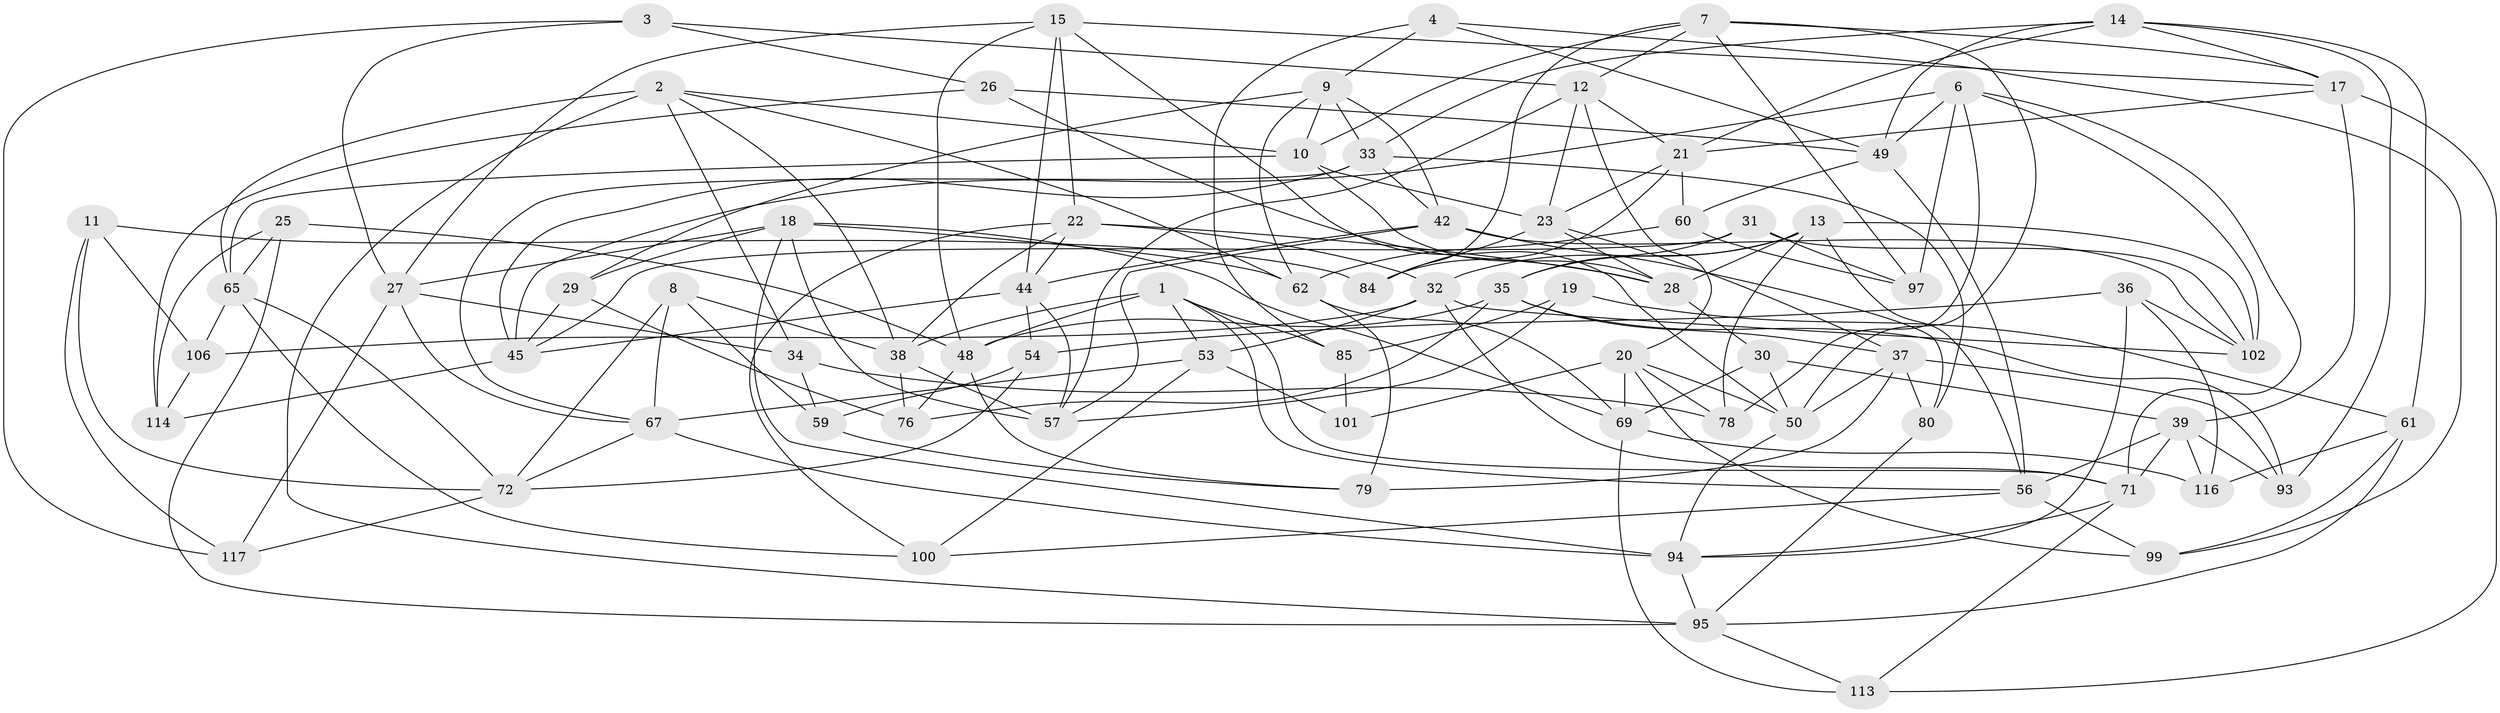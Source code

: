 // original degree distribution, {4: 1.0}
// Generated by graph-tools (version 1.1) at 2025/11/02/27/25 16:11:46]
// undirected, 74 vertices, 189 edges
graph export_dot {
graph [start="1"]
  node [color=gray90,style=filled];
  1 [super="+70"];
  2 [super="+5"];
  3;
  4;
  6 [super="+16"];
  7 [super="+83"];
  8;
  9 [super="+115"];
  10 [super="+73"];
  11;
  12 [super="+41"];
  13 [super="+40"];
  14 [super="+46"];
  15 [super="+47"];
  17 [super="+43"];
  18 [super="+24"];
  19;
  20 [super="+86"];
  21 [super="+58"];
  22 [super="+88"];
  23 [super="+51"];
  25;
  26;
  27 [super="+74"];
  28 [super="+87"];
  29;
  30;
  31;
  32 [super="+63"];
  33 [super="+96"];
  34;
  35 [super="+77"];
  36;
  37 [super="+55"];
  38 [super="+52"];
  39 [super="+91"];
  42 [super="+98"];
  44 [super="+81"];
  45 [super="+68"];
  48 [super="+111"];
  49 [super="+109"];
  50 [super="+90"];
  53 [super="+89"];
  54;
  56 [super="+112"];
  57 [super="+107"];
  59;
  60;
  61 [super="+64"];
  62 [super="+82"];
  65 [super="+66"];
  67 [super="+75"];
  69 [super="+105"];
  71 [super="+92"];
  72 [super="+108"];
  76;
  78;
  79;
  80;
  84;
  85;
  93;
  94 [super="+104"];
  95 [super="+103"];
  97;
  99;
  100;
  101;
  102 [super="+110"];
  106;
  113;
  114;
  116;
  117;
  1 -- 56;
  1 -- 48;
  1 -- 53;
  1 -- 85;
  1 -- 71;
  1 -- 38;
  2 -- 62;
  2 -- 95;
  2 -- 65;
  2 -- 10;
  2 -- 34;
  2 -- 38;
  3 -- 26;
  3 -- 27;
  3 -- 117;
  3 -- 12;
  4 -- 49;
  4 -- 9;
  4 -- 85;
  4 -- 99;
  6 -- 102;
  6 -- 45;
  6 -- 49;
  6 -- 97;
  6 -- 78;
  6 -- 71;
  7 -- 84;
  7 -- 10;
  7 -- 97;
  7 -- 50;
  7 -- 17;
  7 -- 12;
  8 -- 59;
  8 -- 72;
  8 -- 38;
  8 -- 67;
  9 -- 29;
  9 -- 42;
  9 -- 62;
  9 -- 10;
  9 -- 33;
  10 -- 28;
  10 -- 23;
  10 -- 65;
  11 -- 106;
  11 -- 117;
  11 -- 84;
  11 -- 72;
  12 -- 21;
  12 -- 20;
  12 -- 57;
  12 -- 23;
  13 -- 35;
  13 -- 28;
  13 -- 32;
  13 -- 78;
  13 -- 102;
  13 -- 56;
  14 -- 93;
  14 -- 17;
  14 -- 61;
  14 -- 49;
  14 -- 21;
  14 -- 33;
  15 -- 22;
  15 -- 48;
  15 -- 50;
  15 -- 44;
  15 -- 17;
  15 -- 27;
  17 -- 21;
  17 -- 39;
  17 -- 113;
  18 -- 27;
  18 -- 94;
  18 -- 57;
  18 -- 29;
  18 -- 69;
  18 -- 62;
  19 -- 85;
  19 -- 57;
  19 -- 61 [weight=2];
  20 -- 101;
  20 -- 99;
  20 -- 69;
  20 -- 78;
  20 -- 50;
  21 -- 84;
  21 -- 60;
  21 -- 23;
  22 -- 38;
  22 -- 32;
  22 -- 100;
  22 -- 44;
  22 -- 28;
  23 -- 37;
  23 -- 84;
  23 -- 28;
  25 -- 114;
  25 -- 65;
  25 -- 95;
  25 -- 48;
  26 -- 114;
  26 -- 49;
  26 -- 28;
  27 -- 67;
  27 -- 34;
  27 -- 117;
  28 -- 30;
  29 -- 45;
  29 -- 76;
  30 -- 50;
  30 -- 39;
  30 -- 69;
  31 -- 97;
  31 -- 102;
  31 -- 45;
  31 -- 35;
  32 -- 71;
  32 -- 106;
  32 -- 53;
  32 -- 102;
  33 -- 80;
  33 -- 42;
  33 -- 45;
  33 -- 67;
  34 -- 59;
  34 -- 78;
  35 -- 76;
  35 -- 48;
  35 -- 93;
  35 -- 37;
  36 -- 54;
  36 -- 116;
  36 -- 94;
  36 -- 102;
  37 -- 80;
  37 -- 93;
  37 -- 79;
  37 -- 50;
  38 -- 57;
  38 -- 76;
  39 -- 93;
  39 -- 116;
  39 -- 56;
  39 -- 71;
  42 -- 80;
  42 -- 44;
  42 -- 102;
  42 -- 57;
  44 -- 54;
  44 -- 57;
  44 -- 45;
  45 -- 114;
  48 -- 79;
  48 -- 76;
  49 -- 60;
  49 -- 56;
  50 -- 94;
  53 -- 67;
  53 -- 100;
  53 -- 101 [weight=2];
  54 -- 59;
  54 -- 72;
  56 -- 99;
  56 -- 100;
  59 -- 79;
  60 -- 97;
  60 -- 62;
  61 -- 99;
  61 -- 116;
  61 -- 95;
  62 -- 79;
  62 -- 69;
  65 -- 100;
  65 -- 106;
  65 -- 72;
  67 -- 72;
  67 -- 94;
  69 -- 113;
  69 -- 116;
  71 -- 113;
  71 -- 94;
  72 -- 117;
  80 -- 95;
  85 -- 101;
  94 -- 95;
  95 -- 113;
  106 -- 114;
}
